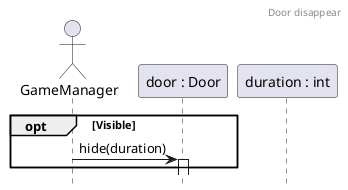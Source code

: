 @startuml DoorDisappear
header Door disappear
hide footbox

actor gm as "GameManager"
participant door as "door : Door"

/' 
itt kéne a room-nak egy hide door function? 
igazából nem feltétlenül, főleg ha elakarjuk kerülni, 
hogy "god class" legyen
'/
opt Visible
gm -> door ++ : hide(duration)
end


participant duration as "duration : int"
@enduml